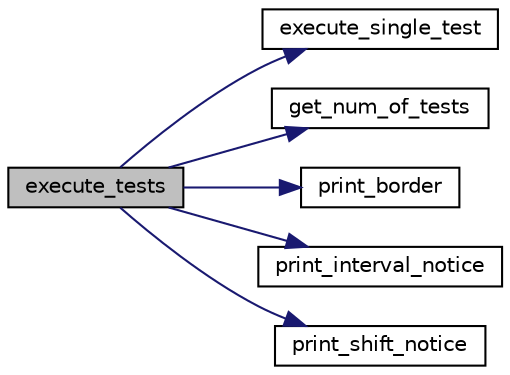 digraph "execute_tests"
{
 // LATEX_PDF_SIZE
  edge [fontname="Helvetica",fontsize="10",labelfontname="Helvetica",labelfontsize="10"];
  node [fontname="Helvetica",fontsize="10",shape=record];
  rankdir="LR";
  Node1 [label="execute_tests",height=0.2,width=0.4,color="black", fillcolor="grey75", style="filled", fontcolor="black",tooltip="See check.h for full documentation."];
  Node1 -> Node2 [color="midnightblue",fontsize="10",style="solid",fontname="Helvetica"];
  Node2 [label="execute_single_test",height=0.2,width=0.4,color="black", fillcolor="white", style="filled",URL="$check_8cpp.html#a2d29d4c2ed1d7e0293a947c714a87051",tooltip=" "];
  Node1 -> Node3 [color="midnightblue",fontsize="10",style="solid",fontname="Helvetica"];
  Node3 [label="get_num_of_tests",height=0.2,width=0.4,color="black", fillcolor="white", style="filled",URL="$test__functions_8cpp.html#afe4689f3fbf4021247fe805eecd0dac9",tooltip=" "];
  Node1 -> Node4 [color="midnightblue",fontsize="10",style="solid",fontname="Helvetica"];
  Node4 [label="print_border",height=0.2,width=0.4,color="black", fillcolor="white", style="filled",URL="$check_8cpp.html#adbd00633d8fcd31571bf45848faab7d1",tooltip="Prints a line of asterisks to \"beautify\" output."];
  Node1 -> Node5 [color="midnightblue",fontsize="10",style="solid",fontname="Helvetica"];
  Node5 [label="print_interval_notice",height=0.2,width=0.4,color="black", fillcolor="white", style="filled",URL="$check_8cpp.html#ae343cf20ff390afe9cad1d9e080df848",tooltip="Prints notice"];
  Node1 -> Node6 [color="midnightblue",fontsize="10",style="solid",fontname="Helvetica"];
  Node6 [label="print_shift_notice",height=0.2,width=0.4,color="black", fillcolor="white", style="filled",URL="$check_8cpp.html#aaff210d4da941b96f4f2980c49f64b5e",tooltip="Prints notice that original cube points will be shifted."];
}
